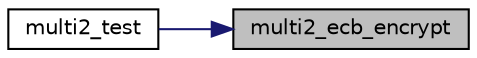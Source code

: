 digraph "multi2_ecb_encrypt"
{
 // LATEX_PDF_SIZE
  edge [fontname="Helvetica",fontsize="10",labelfontname="Helvetica",labelfontsize="10"];
  node [fontname="Helvetica",fontsize="10",shape=record];
  rankdir="RL";
  Node32 [label="multi2_ecb_encrypt",height=0.2,width=0.4,color="black", fillcolor="grey75", style="filled", fontcolor="black",tooltip="Encrypts a block of text with multi2."];
  Node32 -> Node33 [dir="back",color="midnightblue",fontsize="10",style="solid",fontname="Helvetica"];
  Node33 [label="multi2_test",height=0.2,width=0.4,color="black", fillcolor="white", style="filled",URL="$multi2_8c.html#aab1e868d611655e77b28eabddabb84f1",tooltip="Performs a self-test of the multi2 block cipher."];
}

